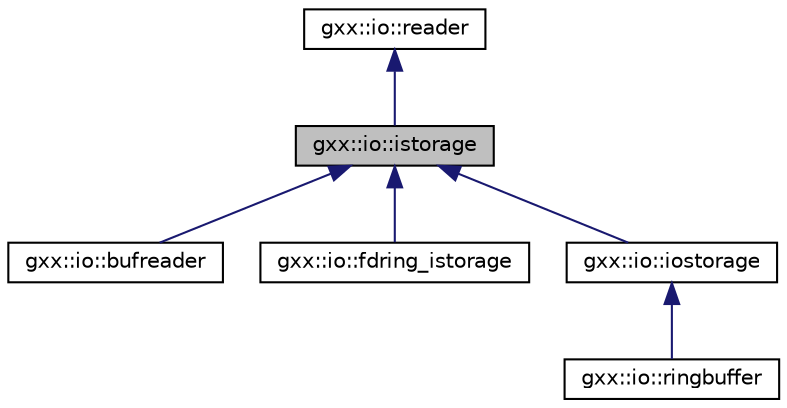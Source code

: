 digraph "gxx::io::istorage"
{
  edge [fontname="Helvetica",fontsize="10",labelfontname="Helvetica",labelfontsize="10"];
  node [fontname="Helvetica",fontsize="10",shape=record];
  Node1 [label="gxx::io::istorage",height=0.2,width=0.4,color="black", fillcolor="grey75", style="filled", fontcolor="black"];
  Node2 -> Node1 [dir="back",color="midnightblue",fontsize="10",style="solid",fontname="Helvetica"];
  Node2 [label="gxx::io::reader",height=0.2,width=0.4,color="black", fillcolor="white", style="filled",URL="$structgxx_1_1io_1_1reader.html"];
  Node1 -> Node3 [dir="back",color="midnightblue",fontsize="10",style="solid",fontname="Helvetica"];
  Node3 [label="gxx::io::bufreader",height=0.2,width=0.4,color="black", fillcolor="white", style="filled",URL="$classgxx_1_1io_1_1bufreader.html"];
  Node1 -> Node4 [dir="back",color="midnightblue",fontsize="10",style="solid",fontname="Helvetica"];
  Node4 [label="gxx::io::fdring_istorage",height=0.2,width=0.4,color="black", fillcolor="white", style="filled",URL="$classgxx_1_1io_1_1fdring__istorage.html"];
  Node1 -> Node5 [dir="back",color="midnightblue",fontsize="10",style="solid",fontname="Helvetica"];
  Node5 [label="gxx::io::iostorage",height=0.2,width=0.4,color="black", fillcolor="white", style="filled",URL="$structgxx_1_1io_1_1iostorage.html"];
  Node5 -> Node6 [dir="back",color="midnightblue",fontsize="10",style="solid",fontname="Helvetica"];
  Node6 [label="gxx::io::ringbuffer",height=0.2,width=0.4,color="black", fillcolor="white", style="filled",URL="$classgxx_1_1io_1_1ringbuffer.html"];
}
